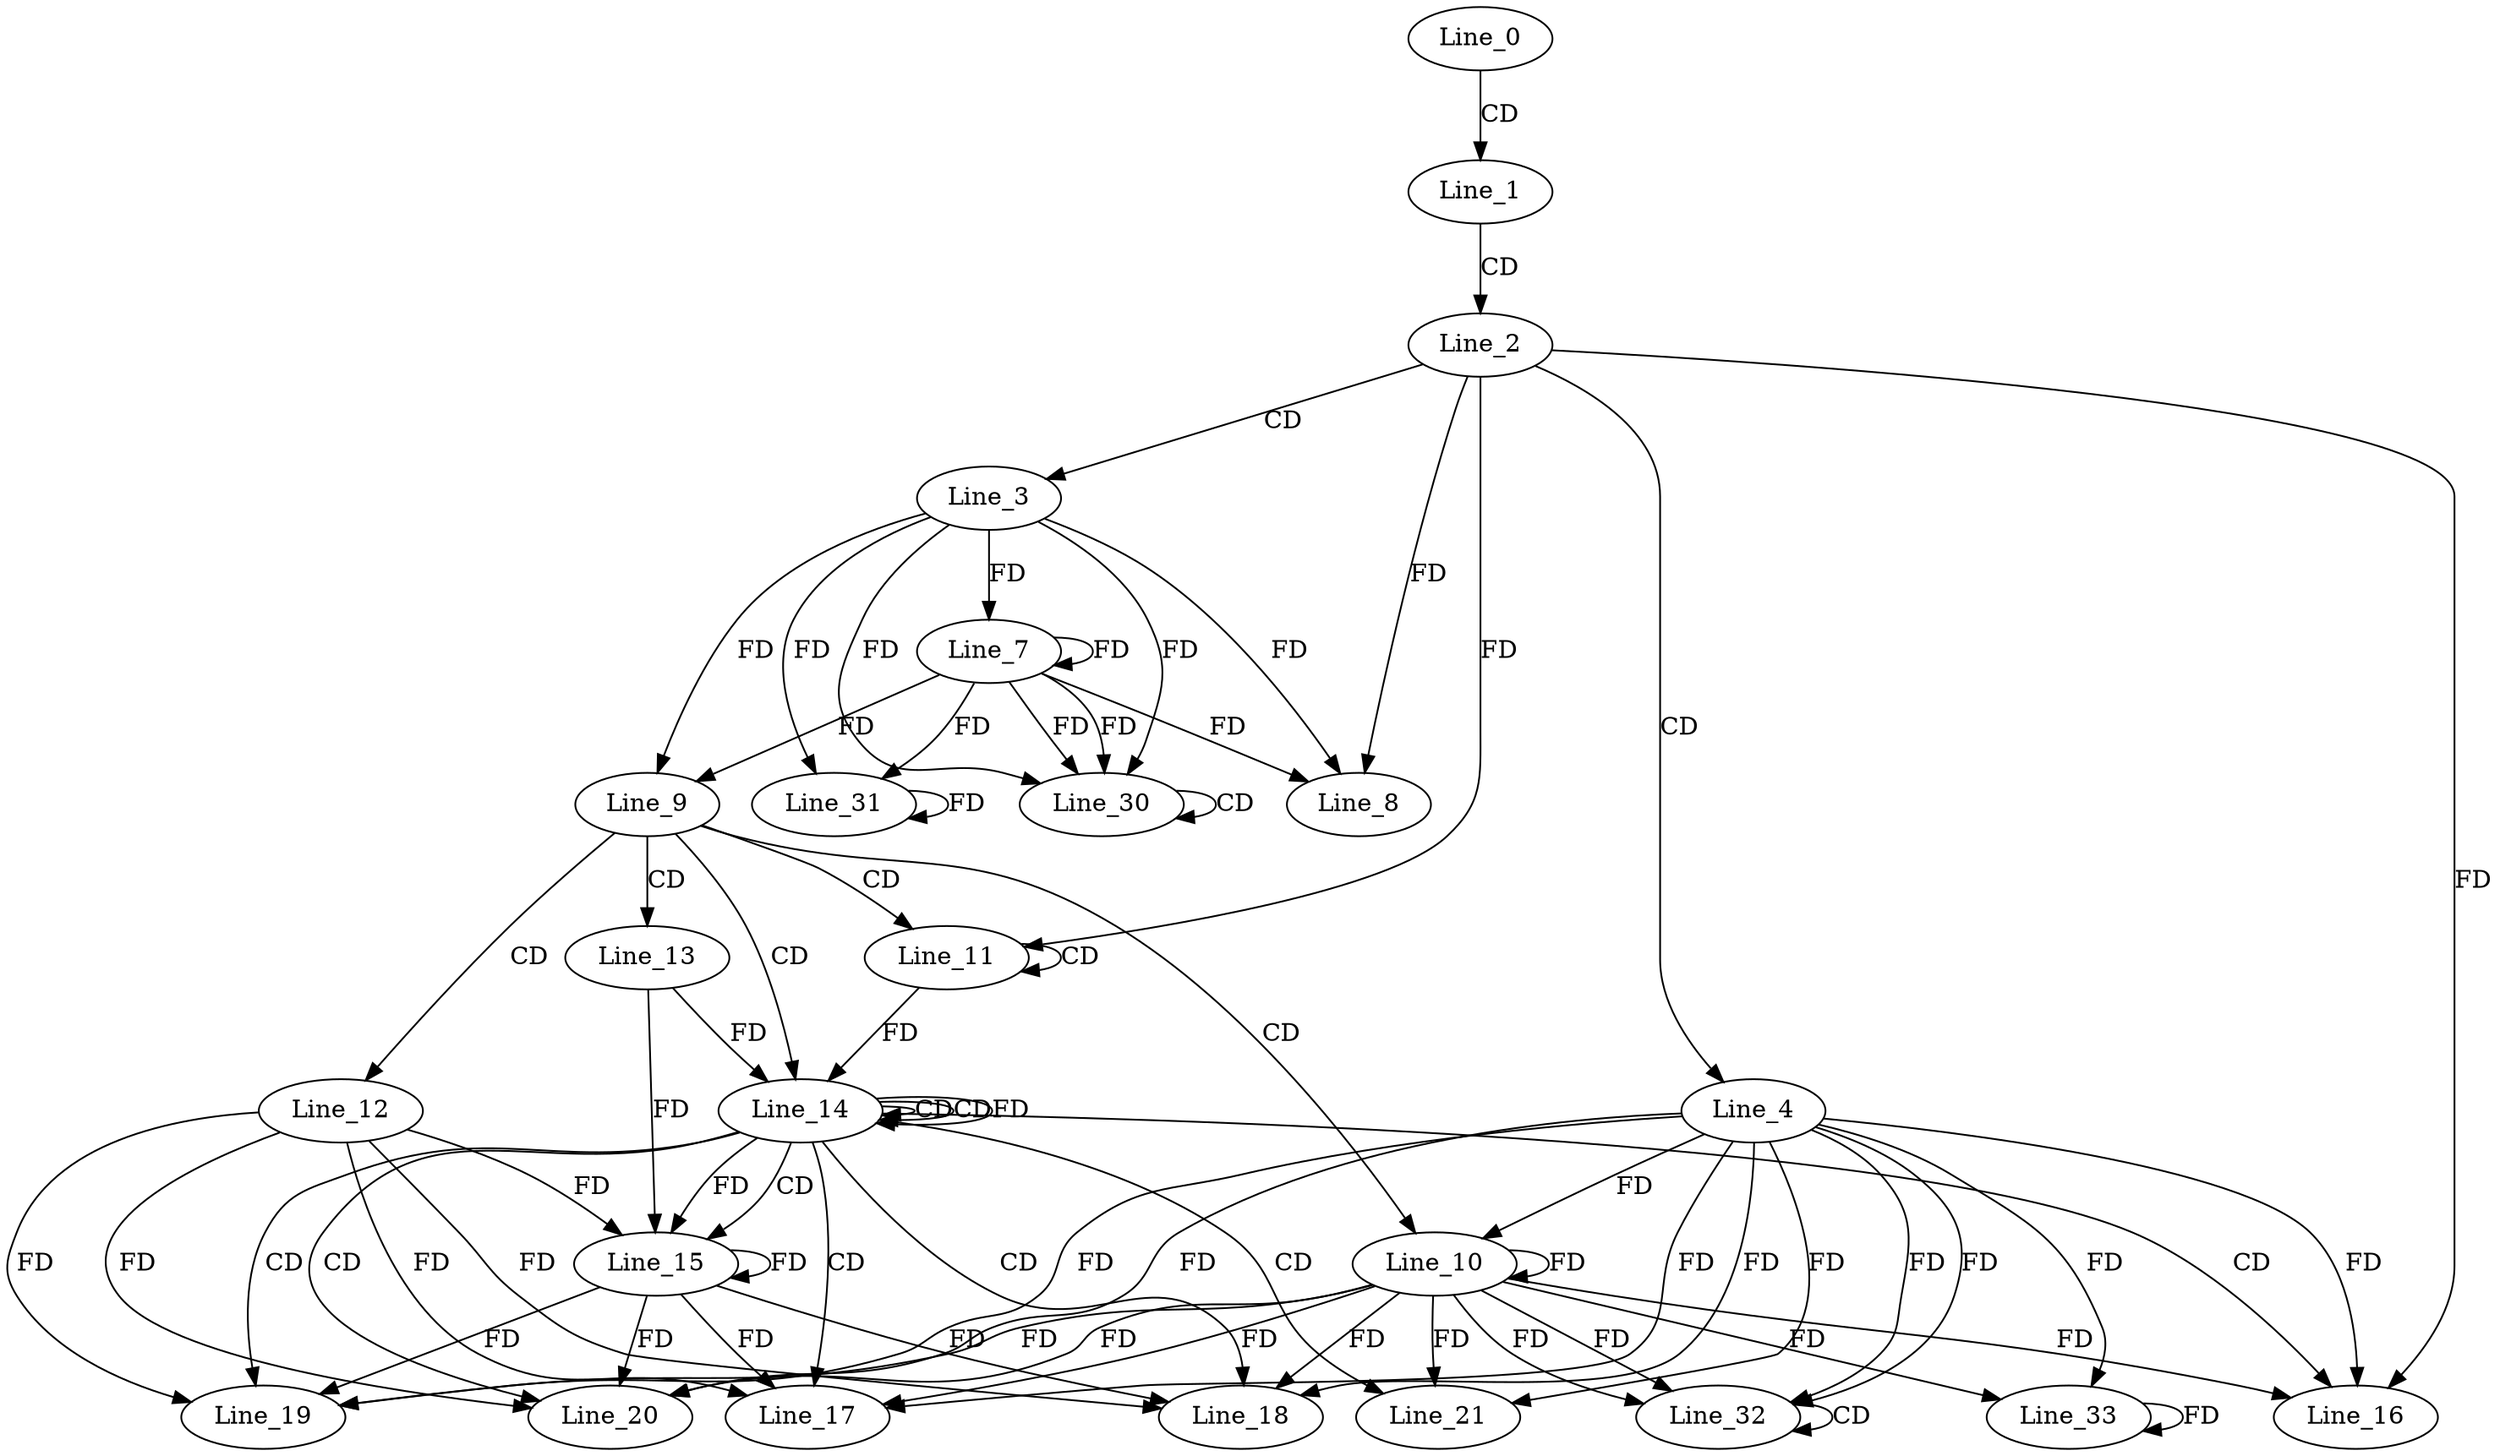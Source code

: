 digraph G {
  Line_0;
  Line_1;
  Line_2;
  Line_3;
  Line_4;
  Line_7;
  Line_7;
  Line_8;
  Line_9;
  Line_9;
  Line_10;
  Line_10;
  Line_11;
  Line_11;
  Line_12;
  Line_13;
  Line_14;
  Line_14;
  Line_14;
  Line_14;
  Line_14;
  Line_15;
  Line_15;
  Line_16;
  Line_17;
  Line_17;
  Line_18;
  Line_18;
  Line_19;
  Line_19;
  Line_20;
  Line_20;
  Line_21;
  Line_30;
  Line_30;
  Line_31;
  Line_32;
  Line_32;
  Line_33;
  Line_0 -> Line_1 [ label="CD" ];
  Line_1 -> Line_2 [ label="CD" ];
  Line_2 -> Line_3 [ label="CD" ];
  Line_2 -> Line_4 [ label="CD" ];
  Line_3 -> Line_7 [ label="FD" ];
  Line_7 -> Line_7 [ label="FD" ];
  Line_3 -> Line_8 [ label="FD" ];
  Line_7 -> Line_8 [ label="FD" ];
  Line_2 -> Line_8 [ label="FD" ];
  Line_3 -> Line_9 [ label="FD" ];
  Line_7 -> Line_9 [ label="FD" ];
  Line_9 -> Line_10 [ label="CD" ];
  Line_4 -> Line_10 [ label="FD" ];
  Line_10 -> Line_10 [ label="FD" ];
  Line_9 -> Line_11 [ label="CD" ];
  Line_11 -> Line_11 [ label="CD" ];
  Line_2 -> Line_11 [ label="FD" ];
  Line_9 -> Line_12 [ label="CD" ];
  Line_9 -> Line_13 [ label="CD" ];
  Line_9 -> Line_14 [ label="CD" ];
  Line_14 -> Line_14 [ label="CD" ];
  Line_14 -> Line_14 [ label="CD" ];
  Line_13 -> Line_14 [ label="FD" ];
  Line_14 -> Line_14 [ label="FD" ];
  Line_11 -> Line_14 [ label="FD" ];
  Line_14 -> Line_15 [ label="CD" ];
  Line_15 -> Line_15 [ label="FD" ];
  Line_12 -> Line_15 [ label="FD" ];
  Line_14 -> Line_15 [ label="FD" ];
  Line_13 -> Line_15 [ label="FD" ];
  Line_14 -> Line_16 [ label="CD" ];
  Line_4 -> Line_16 [ label="FD" ];
  Line_10 -> Line_16 [ label="FD" ];
  Line_2 -> Line_16 [ label="FD" ];
  Line_14 -> Line_17 [ label="CD" ];
  Line_4 -> Line_17 [ label="FD" ];
  Line_10 -> Line_17 [ label="FD" ];
  Line_15 -> Line_17 [ label="FD" ];
  Line_12 -> Line_17 [ label="FD" ];
  Line_14 -> Line_18 [ label="CD" ];
  Line_4 -> Line_18 [ label="FD" ];
  Line_10 -> Line_18 [ label="FD" ];
  Line_15 -> Line_18 [ label="FD" ];
  Line_12 -> Line_18 [ label="FD" ];
  Line_14 -> Line_19 [ label="CD" ];
  Line_4 -> Line_19 [ label="FD" ];
  Line_10 -> Line_19 [ label="FD" ];
  Line_15 -> Line_19 [ label="FD" ];
  Line_12 -> Line_19 [ label="FD" ];
  Line_14 -> Line_20 [ label="CD" ];
  Line_4 -> Line_20 [ label="FD" ];
  Line_10 -> Line_20 [ label="FD" ];
  Line_15 -> Line_20 [ label="FD" ];
  Line_12 -> Line_20 [ label="FD" ];
  Line_14 -> Line_21 [ label="CD" ];
  Line_4 -> Line_21 [ label="FD" ];
  Line_10 -> Line_21 [ label="FD" ];
  Line_3 -> Line_30 [ label="FD" ];
  Line_7 -> Line_30 [ label="FD" ];
  Line_30 -> Line_30 [ label="CD" ];
  Line_3 -> Line_30 [ label="FD" ];
  Line_7 -> Line_30 [ label="FD" ];
  Line_3 -> Line_31 [ label="FD" ];
  Line_7 -> Line_31 [ label="FD" ];
  Line_31 -> Line_31 [ label="FD" ];
  Line_4 -> Line_32 [ label="FD" ];
  Line_10 -> Line_32 [ label="FD" ];
  Line_32 -> Line_32 [ label="CD" ];
  Line_4 -> Line_32 [ label="FD" ];
  Line_10 -> Line_32 [ label="FD" ];
  Line_4 -> Line_33 [ label="FD" ];
  Line_10 -> Line_33 [ label="FD" ];
  Line_33 -> Line_33 [ label="FD" ];
}
